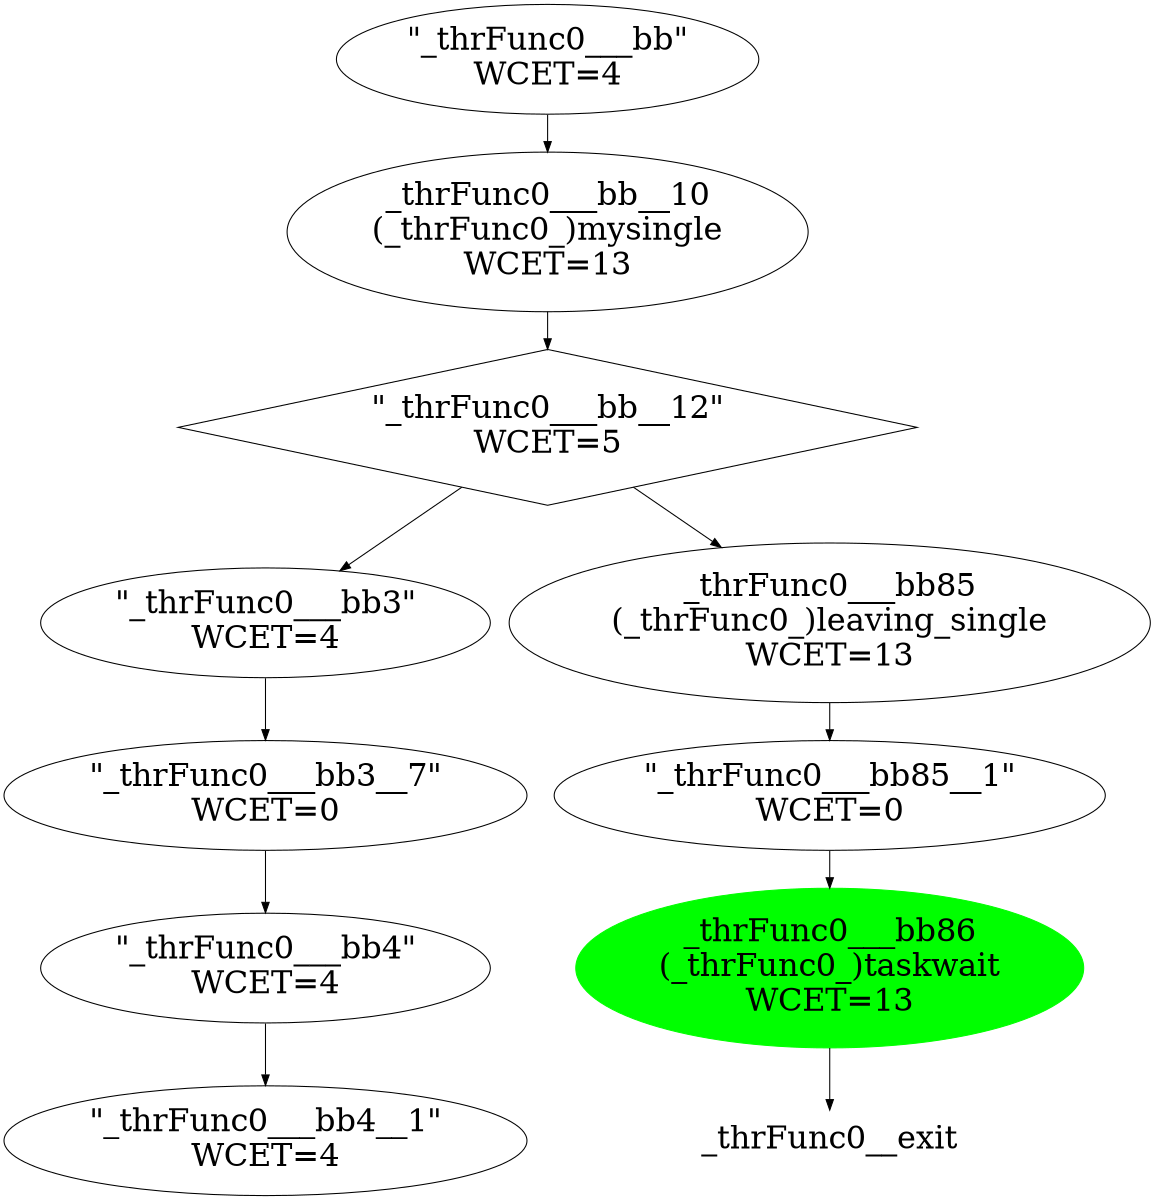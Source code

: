 digraph "CFG" {
fontsize=30;
orientation="portrait";
rankdir="TB";
size="10,8";
_thrFunc0___bb__12 [fontsize=30, label="\"_thrFunc0___bb__12\"\nWCET=5", shape=diamond, width="0.01"];
_thrFunc0___bb [fontsize=30, label="\"_thrFunc0___bb\"\nWCET=4", width="0.01"];
_thrFunc0___bb3 [fontsize=30, label="\"_thrFunc0___bb3\"\nWCET=4", width="0.01"];
_thrFunc0___bb__10 [fontsize=30, label="_thrFunc0___bb__10\n(_thrFunc0_)mysingle\nWCET=13", width="0.01"];
_thrFunc0___bb3__7 [fontsize=30, label="\"_thrFunc0___bb3__7\"\nWCET=0", width="0.01"];
_thrFunc0__exit [color="white", fontsize=30, label="_thrFunc0__exit", width="0.01"];
_thrFunc0___bb4__1 [fontsize=30, label="\"_thrFunc0___bb4__1\"\nWCET=4", width="0.01"];
_thrFunc0___bb86 [color=green, fontsize=30, label="_thrFunc0___bb86\n(_thrFunc0_)taskwait\nWCET=13", style=filled, width="0.01"];
_thrFunc0___bb85__1 [fontsize=30, label="\"_thrFunc0___bb85__1\"\nWCET=0", width="0.01"];
_thrFunc0___bb4 [fontsize=30, label="\"_thrFunc0___bb4\"\nWCET=4", width="0.01"];
_thrFunc0___bb85 [fontsize=30, label="_thrFunc0___bb85\n(_thrFunc0_)leaving_single\nWCET=13", width="0.01"];
_thrFunc0___bb__12 -> _thrFunc0___bb3  [key=0];
_thrFunc0___bb__12 -> _thrFunc0___bb85  [key=0];
_thrFunc0___bb -> _thrFunc0___bb__10  [key=0];
_thrFunc0___bb3 -> _thrFunc0___bb3__7  [key=0];
_thrFunc0___bb__10 -> _thrFunc0___bb__12  [key=0];
_thrFunc0___bb3__7 -> _thrFunc0___bb4  [key=0];
_thrFunc0___bb86 -> _thrFunc0__exit  [key=0];
_thrFunc0___bb85__1 -> _thrFunc0___bb86  [key=0];
_thrFunc0___bb4 -> _thrFunc0___bb4__1  [key=0];
_thrFunc0___bb85 -> _thrFunc0___bb85__1  [key=0];
}
